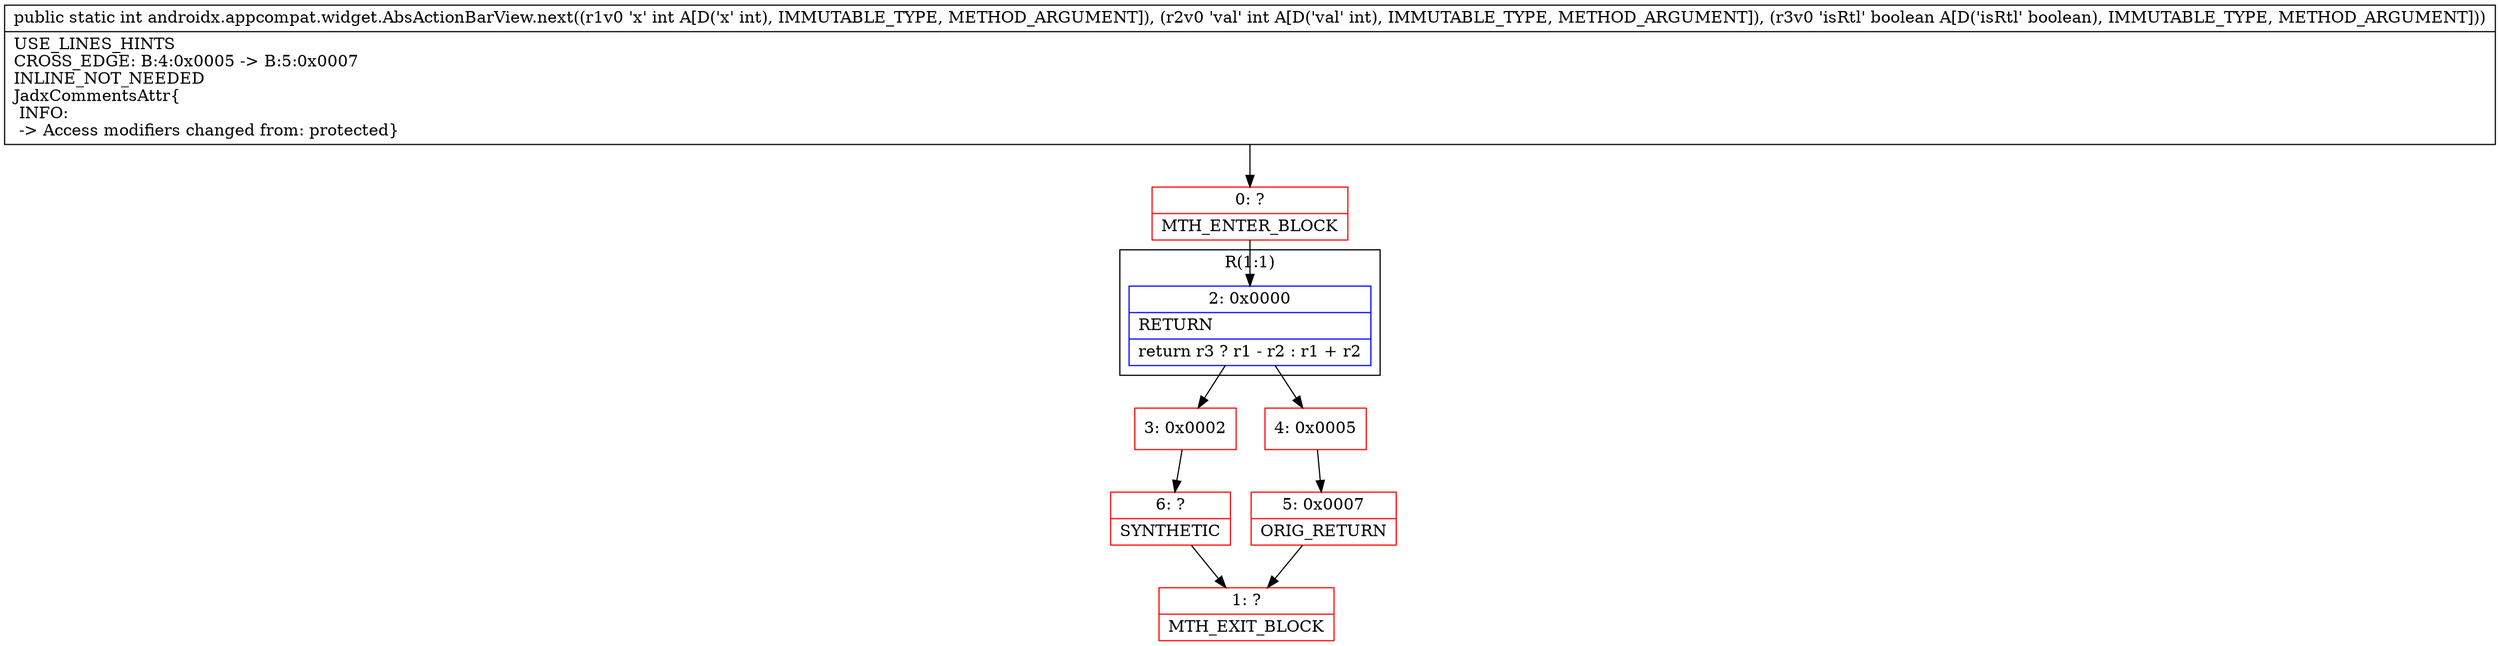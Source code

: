 digraph "CFG forandroidx.appcompat.widget.AbsActionBarView.next(IIZ)I" {
subgraph cluster_Region_761797501 {
label = "R(1:1)";
node [shape=record,color=blue];
Node_2 [shape=record,label="{2\:\ 0x0000|RETURN\l|return r3 ? r1 \- r2 : r1 + r2\l}"];
}
Node_0 [shape=record,color=red,label="{0\:\ ?|MTH_ENTER_BLOCK\l}"];
Node_3 [shape=record,color=red,label="{3\:\ 0x0002}"];
Node_6 [shape=record,color=red,label="{6\:\ ?|SYNTHETIC\l}"];
Node_1 [shape=record,color=red,label="{1\:\ ?|MTH_EXIT_BLOCK\l}"];
Node_4 [shape=record,color=red,label="{4\:\ 0x0005}"];
Node_5 [shape=record,color=red,label="{5\:\ 0x0007|ORIG_RETURN\l}"];
MethodNode[shape=record,label="{public static int androidx.appcompat.widget.AbsActionBarView.next((r1v0 'x' int A[D('x' int), IMMUTABLE_TYPE, METHOD_ARGUMENT]), (r2v0 'val' int A[D('val' int), IMMUTABLE_TYPE, METHOD_ARGUMENT]), (r3v0 'isRtl' boolean A[D('isRtl' boolean), IMMUTABLE_TYPE, METHOD_ARGUMENT]))  | USE_LINES_HINTS\lCROSS_EDGE: B:4:0x0005 \-\> B:5:0x0007\lINLINE_NOT_NEEDED\lJadxCommentsAttr\{\l INFO: \l \-\> Access modifiers changed from: protected\}\l}"];
MethodNode -> Node_0;Node_2 -> Node_3;
Node_2 -> Node_4;
Node_0 -> Node_2;
Node_3 -> Node_6;
Node_6 -> Node_1;
Node_4 -> Node_5;
Node_5 -> Node_1;
}

